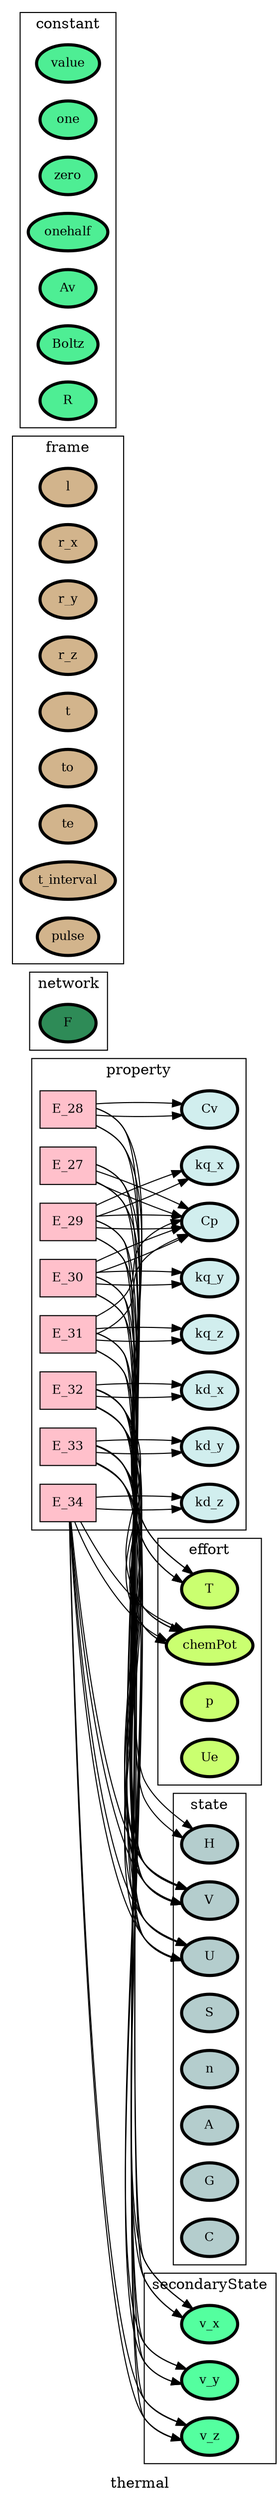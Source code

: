 digraph thermal {
label=thermal;
rankdir=LR;
E_27 -> V_19  [splines=ortho];
E_27 -> V_22  [splines=ortho];
E_28 -> V_16  [splines=ortho];
E_28 -> V_19  [splines=ortho];
E_29 -> V_15  [splines=ortho];
E_29 -> V_27  [splines=ortho];
E_29 -> V_36  [splines=ortho];
E_30 -> V_15  [splines=ortho];
E_30 -> V_28  [splines=ortho];
E_30 -> V_36  [splines=ortho];
E_31 -> V_15  [splines=ortho];
E_31 -> V_29  [splines=ortho];
E_31 -> V_36  [splines=ortho];
E_32 -> V_15  [splines=ortho];
E_32 -> V_16  [splines=ortho];
E_32 -> V_21  [splines=ortho];
E_32 -> V_27  [splines=ortho];
E_33 -> V_15  [splines=ortho];
E_33 -> V_16  [splines=ortho];
E_33 -> V_21  [splines=ortho];
E_33 -> V_28  [splines=ortho];
E_34 -> V_15  [splines=ortho];
E_34 -> V_16  [splines=ortho];
E_34 -> V_21  [splines=ortho];
E_34 -> V_29  [splines=ortho];
subgraph cluster_thermal___property {
label=property;
rankdir=LR;
V_36 [fillcolor=lightcyan2, fontsize=12, label=Cp, penwidth=3, style=filled];
V_37 [fillcolor=lightcyan2, fontsize=12, label=Cv, penwidth=3, style=filled];
V_38 [fillcolor=lightcyan2, fontsize=12, label=kq_x, penwidth=3, style=filled];
V_39 [fillcolor=lightcyan2, fontsize=12, label=kq_y, penwidth=3, style=filled];
V_40 [fillcolor=lightcyan2, fontsize=12, label=kq_z, penwidth=3, style=filled];
V_41 [fillcolor=lightcyan2, fontsize=12, label=kd_x, penwidth=3, style=filled];
V_42 [fillcolor=lightcyan2, fontsize=12, label=kd_y, penwidth=3, style=filled];
V_43 [fillcolor=lightcyan2, fontsize=12, label=kd_z, penwidth=3, style=filled];
E_27 [fillcolor=pink, fontsize=12, shape=box, style=filled];
E_27 -> V_36  [splines=ortho];
E_28 [fillcolor=pink, fontsize=12, shape=box, style=filled];
E_28 -> V_37  [splines=ortho];
E_29 [fillcolor=pink, fontsize=12, shape=box, style=filled];
E_29 -> V_38  [splines=ortho];
E_30 [fillcolor=pink, fontsize=12, shape=box, style=filled];
E_30 -> V_39  [splines=ortho];
E_31 [fillcolor=pink, fontsize=12, shape=box, style=filled];
E_31 -> V_40  [splines=ortho];
E_32 [fillcolor=pink, fontsize=12, shape=box, style=filled];
E_32 -> V_41  [splines=ortho];
E_33 [fillcolor=pink, fontsize=12, shape=box, style=filled];
E_33 -> V_42  [splines=ortho];
E_34 [fillcolor=pink, fontsize=12, shape=box, style=filled];
E_34 -> V_43  [splines=ortho];
}

subgraph cluster_thermal___network {
label=network;
rankdir=LR;
V_10 [fillcolor=seagreen4, fontsize=12, label=F, penwidth=3, style=filled];
}

subgraph cluster_thermal___projection {
label=projection;
rankdir=LR;
}

subgraph cluster_thermal___differenceOperator {
label=differenceOperator;
rankdir=LR;
}

subgraph cluster_thermal___frame {
label=frame;
rankdir=LR;
V_11 [fillcolor=tan, fontsize=12, label=l, penwidth=3, style=filled];
V_12 [fillcolor=tan, fontsize=12, label=r_x, penwidth=3, style=filled];
V_13 [fillcolor=tan, fontsize=12, label=r_y, penwidth=3, style=filled];
V_14 [fillcolor=tan, fontsize=12, label=r_z, penwidth=3, style=filled];
V_4 [fillcolor=tan, fontsize=12, label=t, penwidth=3, style=filled];
V_5 [fillcolor=tan, fontsize=12, label=to, penwidth=3, style=filled];
V_6 [fillcolor=tan, fontsize=12, label=te, penwidth=3, style=filled];
V_7 [fillcolor=tan, fontsize=12, label=t_interval, penwidth=3, style=filled];
V_9 [fillcolor=tan, fontsize=12, label=pulse, penwidth=3, style=filled];
}

subgraph cluster_thermal___state {
label=state;
rankdir=LR;
V_15 [fillcolor=lightcyan3, fontsize=12, label=V, penwidth=3, style=filled];
V_16 [fillcolor=lightcyan3, fontsize=12, label=U, penwidth=3, style=filled];
V_17 [fillcolor=lightcyan3, fontsize=12, label=S, penwidth=3, style=filled];
V_18 [fillcolor=lightcyan3, fontsize=12, label=n, penwidth=3, style=filled];
V_22 [fillcolor=lightcyan3, fontsize=12, label=H, penwidth=3, style=filled];
V_23 [fillcolor=lightcyan3, fontsize=12, label=A, penwidth=3, style=filled];
V_24 [fillcolor=lightcyan3, fontsize=12, label=G, penwidth=3, style=filled];
V_25 [fillcolor=lightcyan3, fontsize=12, label=C, penwidth=3, style=filled];
}

subgraph cluster_thermal___constant {
label=constant;
rankdir=LR;
V_1 [fillcolor=seagreen2, fontsize=12, label=value, penwidth=3, style=filled];
V_2 [fillcolor=seagreen2, fontsize=12, label=one, penwidth=3, style=filled];
V_3 [fillcolor=seagreen2, fontsize=12, label=zero, penwidth=3, style=filled];
V_8 [fillcolor=seagreen2, fontsize=12, label=onehalf, penwidth=3, style=filled];
V_32 [fillcolor=seagreen2, fontsize=12, label=Av, penwidth=3, style=filled];
V_33 [fillcolor=seagreen2, fontsize=12, label=Boltz, penwidth=3, style=filled];
V_34 [fillcolor=seagreen2, fontsize=12, label=R, penwidth=3, style=filled];
}

subgraph cluster_thermal___effort {
label=effort;
rankdir=LR;
V_19 [fillcolor=darkolivegreen1, fontsize=12, label=T, penwidth=3, style=filled];
V_20 [fillcolor=darkolivegreen1, fontsize=12, label=p, penwidth=3, style=filled];
V_21 [fillcolor=darkolivegreen1, fontsize=12, label=chemPot, penwidth=3, style=filled];
V_35 [fillcolor=darkolivegreen1, fontsize=12, label=Ue, penwidth=3, style=filled];
}

subgraph cluster_thermal___secondaryState {
label=secondaryState;
rankdir=LR;
V_27 [fillcolor=seagreen1, fontsize=12, label=v_x, penwidth=3, style=filled];
V_28 [fillcolor=seagreen1, fontsize=12, label=v_y, penwidth=3, style=filled];
V_29 [fillcolor=seagreen1, fontsize=12, label=v_z, penwidth=3, style=filled];
}

subgraph cluster_thermal___diffState {
label=diffState;
rankdir=LR;
}

E_27 -> V_19  [splines=ortho];
E_27 -> V_22  [splines=ortho];
E_28 -> V_16  [splines=ortho];
E_28 -> V_19  [splines=ortho];
E_29 -> V_15  [splines=ortho];
E_29 -> V_27  [splines=ortho];
E_29 -> V_36  [splines=ortho];
E_30 -> V_15  [splines=ortho];
E_30 -> V_28  [splines=ortho];
E_30 -> V_36  [splines=ortho];
E_31 -> V_15  [splines=ortho];
E_31 -> V_29  [splines=ortho];
E_31 -> V_36  [splines=ortho];
E_32 -> V_15  [splines=ortho];
E_32 -> V_16  [splines=ortho];
E_32 -> V_21  [splines=ortho];
E_32 -> V_27  [splines=ortho];
E_33 -> V_15  [splines=ortho];
E_33 -> V_16  [splines=ortho];
E_33 -> V_21  [splines=ortho];
E_33 -> V_28  [splines=ortho];
E_34 -> V_15  [splines=ortho];
E_34 -> V_16  [splines=ortho];
E_34 -> V_21  [splines=ortho];
E_34 -> V_29  [splines=ortho];
subgraph cluster_thermal___property {
label=property;
rankdir=LR;
V_36 [fillcolor=lightcyan2, fontsize=12, label=Cp, penwidth=3, style=filled];
V_37 [fillcolor=lightcyan2, fontsize=12, label=Cv, penwidth=3, style=filled];
V_38 [fillcolor=lightcyan2, fontsize=12, label=kq_x, penwidth=3, style=filled];
V_39 [fillcolor=lightcyan2, fontsize=12, label=kq_y, penwidth=3, style=filled];
V_40 [fillcolor=lightcyan2, fontsize=12, label=kq_z, penwidth=3, style=filled];
V_41 [fillcolor=lightcyan2, fontsize=12, label=kd_x, penwidth=3, style=filled];
V_42 [fillcolor=lightcyan2, fontsize=12, label=kd_y, penwidth=3, style=filled];
V_43 [fillcolor=lightcyan2, fontsize=12, label=kd_z, penwidth=3, style=filled];
E_27 [fillcolor=pink, fontsize=12, shape=box, style=filled];
E_27 -> V_36  [splines=ortho];
E_28 [fillcolor=pink, fontsize=12, shape=box, style=filled];
E_28 -> V_37  [splines=ortho];
E_29 [fillcolor=pink, fontsize=12, shape=box, style=filled];
E_29 -> V_38  [splines=ortho];
E_30 [fillcolor=pink, fontsize=12, shape=box, style=filled];
E_30 -> V_39  [splines=ortho];
E_31 [fillcolor=pink, fontsize=12, shape=box, style=filled];
E_31 -> V_40  [splines=ortho];
E_32 [fillcolor=pink, fontsize=12, shape=box, style=filled];
E_32 -> V_41  [splines=ortho];
E_33 [fillcolor=pink, fontsize=12, shape=box, style=filled];
E_33 -> V_42  [splines=ortho];
E_34 [fillcolor=pink, fontsize=12, shape=box, style=filled];
E_34 -> V_43  [splines=ortho];
}

}
